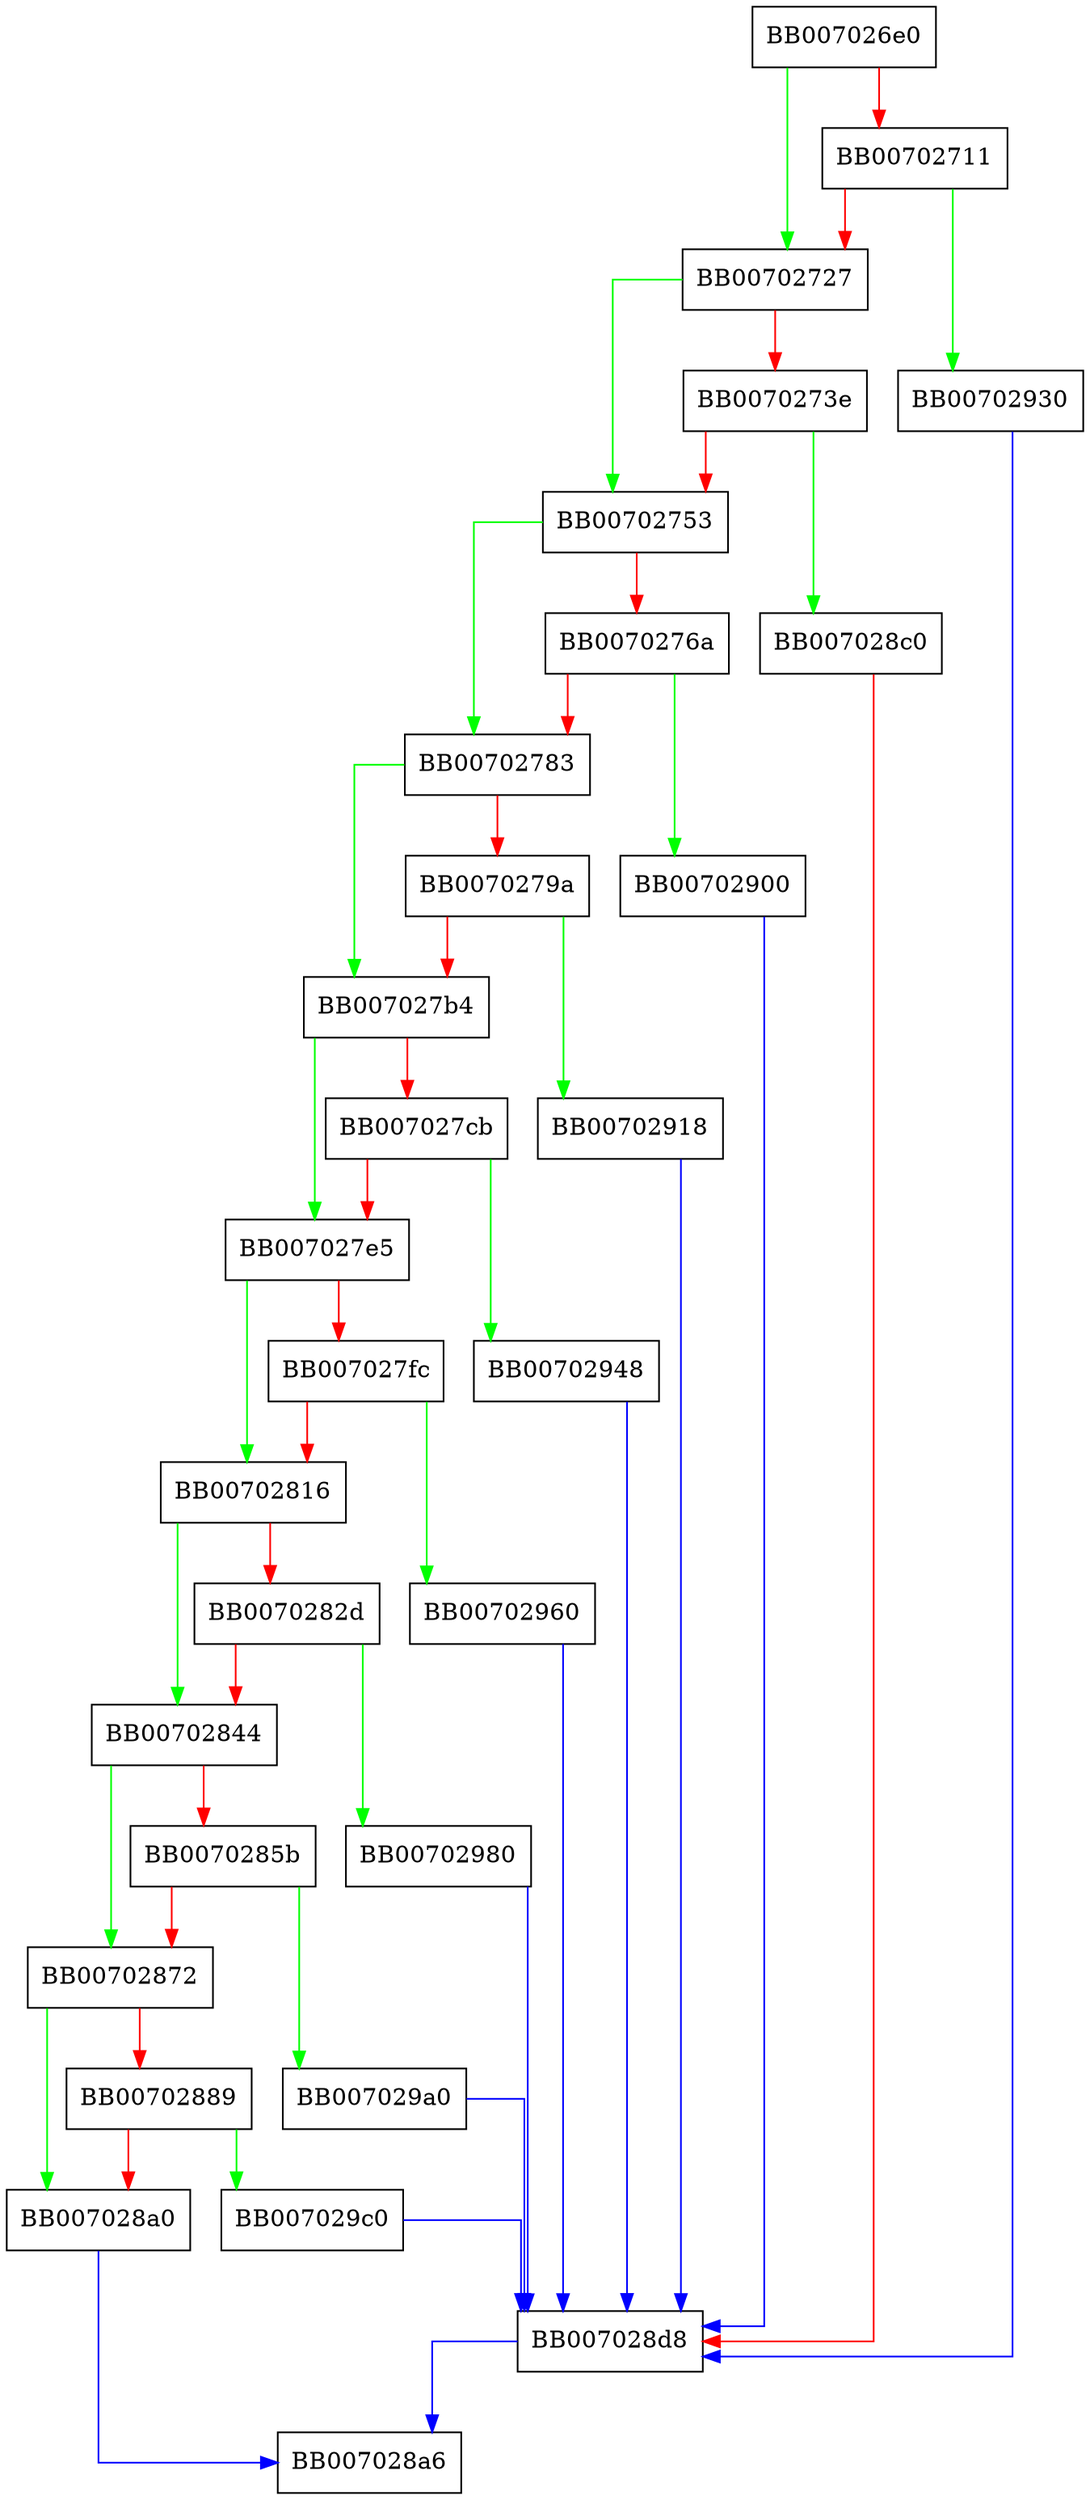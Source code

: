 digraph ossl_cipher_generic_get_params {
  node [shape="box"];
  graph [splines=ortho];
  BB007026e0 -> BB00702727 [color="green"];
  BB007026e0 -> BB00702711 [color="red"];
  BB00702711 -> BB00702930 [color="green"];
  BB00702711 -> BB00702727 [color="red"];
  BB00702727 -> BB00702753 [color="green"];
  BB00702727 -> BB0070273e [color="red"];
  BB0070273e -> BB007028c0 [color="green"];
  BB0070273e -> BB00702753 [color="red"];
  BB00702753 -> BB00702783 [color="green"];
  BB00702753 -> BB0070276a [color="red"];
  BB0070276a -> BB00702900 [color="green"];
  BB0070276a -> BB00702783 [color="red"];
  BB00702783 -> BB007027b4 [color="green"];
  BB00702783 -> BB0070279a [color="red"];
  BB0070279a -> BB00702918 [color="green"];
  BB0070279a -> BB007027b4 [color="red"];
  BB007027b4 -> BB007027e5 [color="green"];
  BB007027b4 -> BB007027cb [color="red"];
  BB007027cb -> BB00702948 [color="green"];
  BB007027cb -> BB007027e5 [color="red"];
  BB007027e5 -> BB00702816 [color="green"];
  BB007027e5 -> BB007027fc [color="red"];
  BB007027fc -> BB00702960 [color="green"];
  BB007027fc -> BB00702816 [color="red"];
  BB00702816 -> BB00702844 [color="green"];
  BB00702816 -> BB0070282d [color="red"];
  BB0070282d -> BB00702980 [color="green"];
  BB0070282d -> BB00702844 [color="red"];
  BB00702844 -> BB00702872 [color="green"];
  BB00702844 -> BB0070285b [color="red"];
  BB0070285b -> BB007029a0 [color="green"];
  BB0070285b -> BB00702872 [color="red"];
  BB00702872 -> BB007028a0 [color="green"];
  BB00702872 -> BB00702889 [color="red"];
  BB00702889 -> BB007029c0 [color="green"];
  BB00702889 -> BB007028a0 [color="red"];
  BB007028a0 -> BB007028a6 [color="blue"];
  BB007028c0 -> BB007028d8 [color="red"];
  BB007028d8 -> BB007028a6 [color="blue"];
  BB00702900 -> BB007028d8 [color="blue"];
  BB00702918 -> BB007028d8 [color="blue"];
  BB00702930 -> BB007028d8 [color="blue"];
  BB00702948 -> BB007028d8 [color="blue"];
  BB00702960 -> BB007028d8 [color="blue"];
  BB00702980 -> BB007028d8 [color="blue"];
  BB007029a0 -> BB007028d8 [color="blue"];
  BB007029c0 -> BB007028d8 [color="blue"];
}